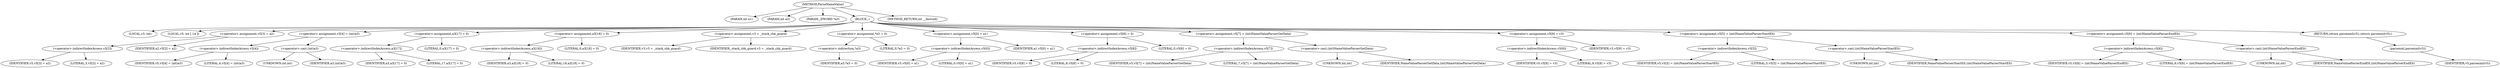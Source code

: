 digraph ParseNameValue {  
"1000103" [label = "(METHOD,ParseNameValue)" ]
"1000104" [label = "(PARAM,int a1)" ]
"1000105" [label = "(PARAM,int a2)" ]
"1000106" [label = "(PARAM,_DWORD *a3)" ]
"1000107" [label = "(BLOCK,,)" ]
"1000108" [label = "(LOCAL,v3: int)" ]
"1000109" [label = "(LOCAL,v5: int [ 14 ])" ]
"1000110" [label = "(<operator>.assignment,v5[3] = a2)" ]
"1000111" [label = "(<operator>.indirectIndexAccess,v5[3])" ]
"1000112" [label = "(IDENTIFIER,v5,v5[3] = a2)" ]
"1000113" [label = "(LITERAL,3,v5[3] = a2)" ]
"1000114" [label = "(IDENTIFIER,a2,v5[3] = a2)" ]
"1000115" [label = "(<operator>.assignment,v5[4] = (int)a3)" ]
"1000116" [label = "(<operator>.indirectIndexAccess,v5[4])" ]
"1000117" [label = "(IDENTIFIER,v5,v5[4] = (int)a3)" ]
"1000118" [label = "(LITERAL,4,v5[4] = (int)a3)" ]
"1000119" [label = "(<operator>.cast,(int)a3)" ]
"1000120" [label = "(UNKNOWN,int,int)" ]
"1000121" [label = "(IDENTIFIER,a3,(int)a3)" ]
"1000122" [label = "(<operator>.assignment,a3[17] = 0)" ]
"1000123" [label = "(<operator>.indirectIndexAccess,a3[17])" ]
"1000124" [label = "(IDENTIFIER,a3,a3[17] = 0)" ]
"1000125" [label = "(LITERAL,17,a3[17] = 0)" ]
"1000126" [label = "(LITERAL,0,a3[17] = 0)" ]
"1000127" [label = "(<operator>.assignment,a3[18] = 0)" ]
"1000128" [label = "(<operator>.indirectIndexAccess,a3[18])" ]
"1000129" [label = "(IDENTIFIER,a3,a3[18] = 0)" ]
"1000130" [label = "(LITERAL,18,a3[18] = 0)" ]
"1000131" [label = "(LITERAL,0,a3[18] = 0)" ]
"1000132" [label = "(<operator>.assignment,v3 = _stack_chk_guard)" ]
"1000133" [label = "(IDENTIFIER,v3,v3 = _stack_chk_guard)" ]
"1000134" [label = "(IDENTIFIER,_stack_chk_guard,v3 = _stack_chk_guard)" ]
"1000135" [label = "(<operator>.assignment,*a3 = 0)" ]
"1000136" [label = "(<operator>.indirection,*a3)" ]
"1000137" [label = "(IDENTIFIER,a3,*a3 = 0)" ]
"1000138" [label = "(LITERAL,0,*a3 = 0)" ]
"1000139" [label = "(<operator>.assignment,v5[0] = a1)" ]
"1000140" [label = "(<operator>.indirectIndexAccess,v5[0])" ]
"1000141" [label = "(IDENTIFIER,v5,v5[0] = a1)" ]
"1000142" [label = "(LITERAL,0,v5[0] = a1)" ]
"1000143" [label = "(IDENTIFIER,a1,v5[0] = a1)" ]
"1000144" [label = "(<operator>.assignment,v5[8] = 0)" ]
"1000145" [label = "(<operator>.indirectIndexAccess,v5[8])" ]
"1000146" [label = "(IDENTIFIER,v5,v5[8] = 0)" ]
"1000147" [label = "(LITERAL,8,v5[8] = 0)" ]
"1000148" [label = "(LITERAL,0,v5[8] = 0)" ]
"1000149" [label = "(<operator>.assignment,v5[7] = (int)NameValueParserGetData)" ]
"1000150" [label = "(<operator>.indirectIndexAccess,v5[7])" ]
"1000151" [label = "(IDENTIFIER,v5,v5[7] = (int)NameValueParserGetData)" ]
"1000152" [label = "(LITERAL,7,v5[7] = (int)NameValueParserGetData)" ]
"1000153" [label = "(<operator>.cast,(int)NameValueParserGetData)" ]
"1000154" [label = "(UNKNOWN,int,int)" ]
"1000155" [label = "(IDENTIFIER,NameValueParserGetData,(int)NameValueParserGetData)" ]
"1000156" [label = "(<operator>.assignment,v5[9] = v3)" ]
"1000157" [label = "(<operator>.indirectIndexAccess,v5[9])" ]
"1000158" [label = "(IDENTIFIER,v5,v5[9] = v3)" ]
"1000159" [label = "(LITERAL,9,v5[9] = v3)" ]
"1000160" [label = "(IDENTIFIER,v3,v5[9] = v3)" ]
"1000161" [label = "(<operator>.assignment,v5[5] = (int)NameValueParserStartElt)" ]
"1000162" [label = "(<operator>.indirectIndexAccess,v5[5])" ]
"1000163" [label = "(IDENTIFIER,v5,v5[5] = (int)NameValueParserStartElt)" ]
"1000164" [label = "(LITERAL,5,v5[5] = (int)NameValueParserStartElt)" ]
"1000165" [label = "(<operator>.cast,(int)NameValueParserStartElt)" ]
"1000166" [label = "(UNKNOWN,int,int)" ]
"1000167" [label = "(IDENTIFIER,NameValueParserStartElt,(int)NameValueParserStartElt)" ]
"1000168" [label = "(<operator>.assignment,v5[6] = (int)NameValueParserEndElt)" ]
"1000169" [label = "(<operator>.indirectIndexAccess,v5[6])" ]
"1000170" [label = "(IDENTIFIER,v5,v5[6] = (int)NameValueParserEndElt)" ]
"1000171" [label = "(LITERAL,6,v5[6] = (int)NameValueParserEndElt)" ]
"1000172" [label = "(<operator>.cast,(int)NameValueParserEndElt)" ]
"1000173" [label = "(UNKNOWN,int,int)" ]
"1000174" [label = "(IDENTIFIER,NameValueParserEndElt,(int)NameValueParserEndElt)" ]
"1000175" [label = "(RETURN,return parsexml(v5);,return parsexml(v5);)" ]
"1000176" [label = "(parsexml,parsexml(v5))" ]
"1000177" [label = "(IDENTIFIER,v5,parsexml(v5))" ]
"1000178" [label = "(METHOD_RETURN,int __fastcall)" ]
  "1000103" -> "1000104" 
  "1000103" -> "1000105" 
  "1000103" -> "1000106" 
  "1000103" -> "1000107" 
  "1000103" -> "1000178" 
  "1000107" -> "1000108" 
  "1000107" -> "1000109" 
  "1000107" -> "1000110" 
  "1000107" -> "1000115" 
  "1000107" -> "1000122" 
  "1000107" -> "1000127" 
  "1000107" -> "1000132" 
  "1000107" -> "1000135" 
  "1000107" -> "1000139" 
  "1000107" -> "1000144" 
  "1000107" -> "1000149" 
  "1000107" -> "1000156" 
  "1000107" -> "1000161" 
  "1000107" -> "1000168" 
  "1000107" -> "1000175" 
  "1000110" -> "1000111" 
  "1000110" -> "1000114" 
  "1000111" -> "1000112" 
  "1000111" -> "1000113" 
  "1000115" -> "1000116" 
  "1000115" -> "1000119" 
  "1000116" -> "1000117" 
  "1000116" -> "1000118" 
  "1000119" -> "1000120" 
  "1000119" -> "1000121" 
  "1000122" -> "1000123" 
  "1000122" -> "1000126" 
  "1000123" -> "1000124" 
  "1000123" -> "1000125" 
  "1000127" -> "1000128" 
  "1000127" -> "1000131" 
  "1000128" -> "1000129" 
  "1000128" -> "1000130" 
  "1000132" -> "1000133" 
  "1000132" -> "1000134" 
  "1000135" -> "1000136" 
  "1000135" -> "1000138" 
  "1000136" -> "1000137" 
  "1000139" -> "1000140" 
  "1000139" -> "1000143" 
  "1000140" -> "1000141" 
  "1000140" -> "1000142" 
  "1000144" -> "1000145" 
  "1000144" -> "1000148" 
  "1000145" -> "1000146" 
  "1000145" -> "1000147" 
  "1000149" -> "1000150" 
  "1000149" -> "1000153" 
  "1000150" -> "1000151" 
  "1000150" -> "1000152" 
  "1000153" -> "1000154" 
  "1000153" -> "1000155" 
  "1000156" -> "1000157" 
  "1000156" -> "1000160" 
  "1000157" -> "1000158" 
  "1000157" -> "1000159" 
  "1000161" -> "1000162" 
  "1000161" -> "1000165" 
  "1000162" -> "1000163" 
  "1000162" -> "1000164" 
  "1000165" -> "1000166" 
  "1000165" -> "1000167" 
  "1000168" -> "1000169" 
  "1000168" -> "1000172" 
  "1000169" -> "1000170" 
  "1000169" -> "1000171" 
  "1000172" -> "1000173" 
  "1000172" -> "1000174" 
  "1000175" -> "1000176" 
  "1000176" -> "1000177" 
}
